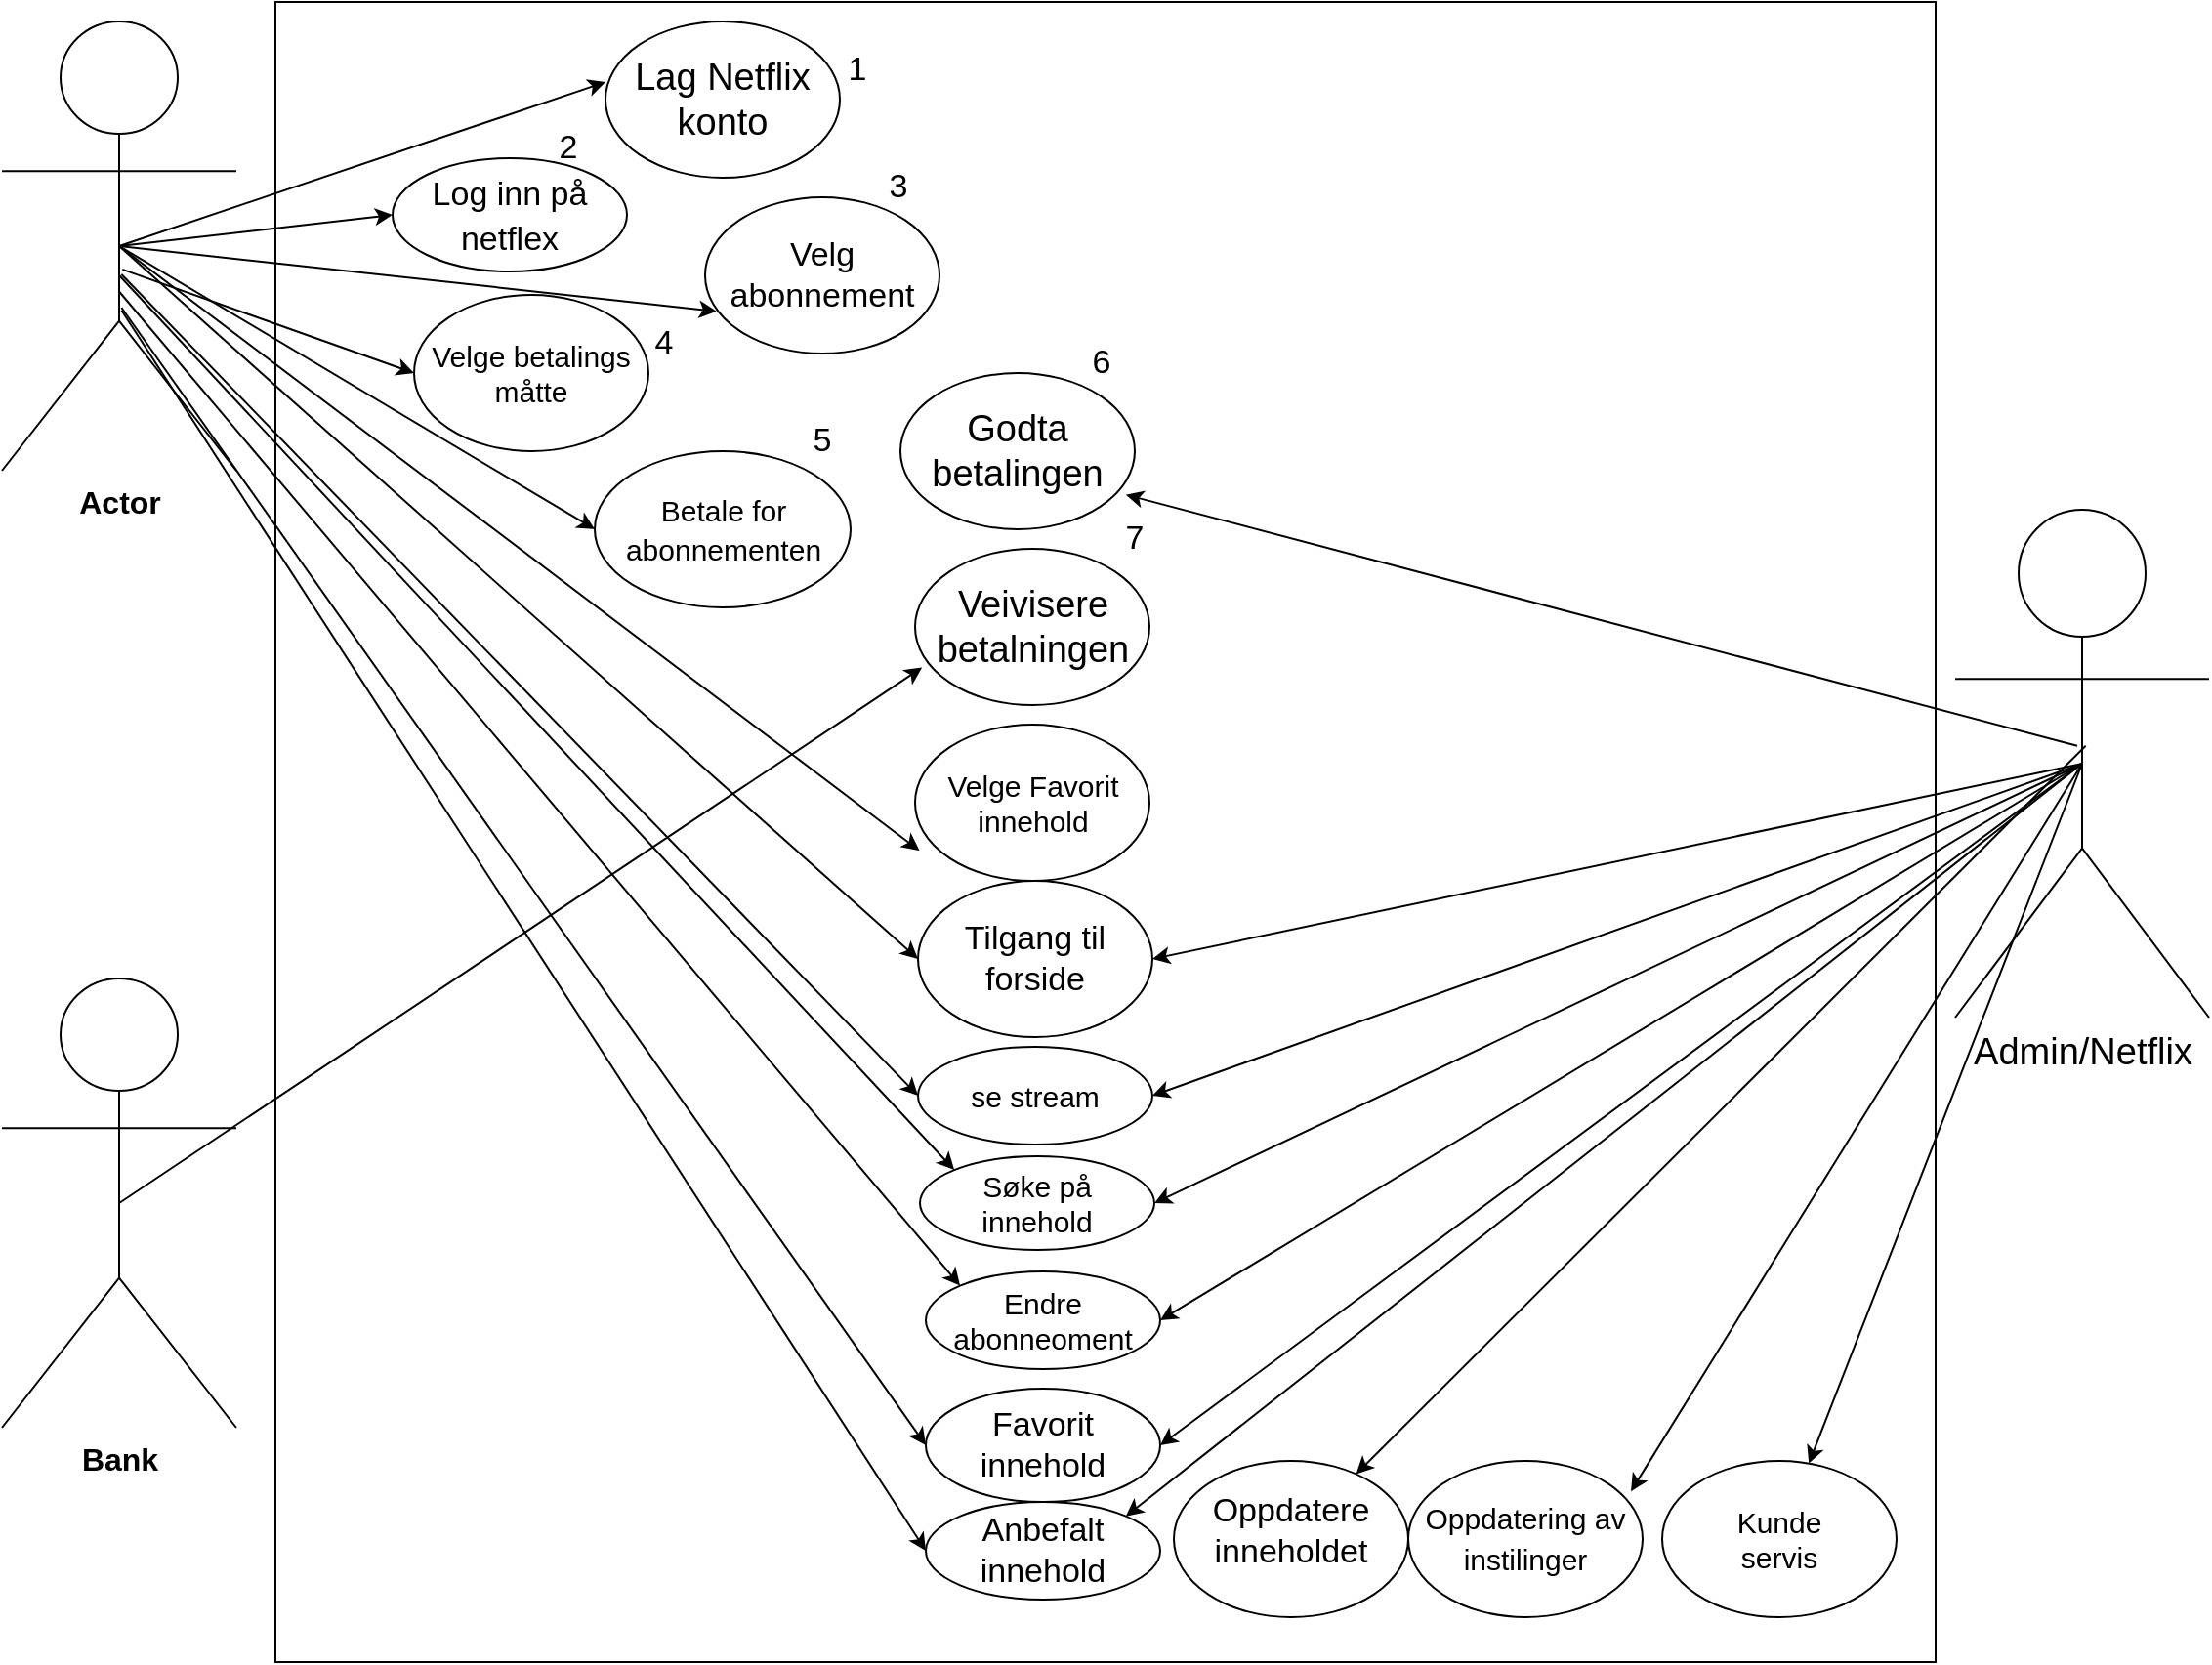 <mxfile version="20.3.3" type="device"><diagram id="sCDZNx_cikZYQR0f1GvH" name="Page-1"><mxGraphModel dx="1455" dy="945" grid="1" gridSize="10" guides="1" tooltips="1" connect="1" arrows="1" fold="1" page="1" pageScale="1" pageWidth="583" pageHeight="827" background="none" math="0" shadow="0"><root><mxCell id="0"/><mxCell id="1" parent="0"/><mxCell id="ne22eNrGOAbh-WKbMbKl-1" value="" style="whiteSpace=wrap;html=1;aspect=fixed;fontSize=15;" vertex="1" parent="1"><mxGeometry x="160" y="80" width="850" height="850" as="geometry"/></mxCell><mxCell id="ne22eNrGOAbh-WKbMbKl-4" value="Actor" style="shape=umlActor;verticalLabelPosition=bottom;verticalAlign=top;html=1;align=center;fontStyle=1;horizontal=1;fontSize=16;strokeColor=#000000;" vertex="1" parent="1"><mxGeometry x="20" y="90" width="120" height="230" as="geometry"/></mxCell><mxCell id="ne22eNrGOAbh-WKbMbKl-12" value="Admin/Netflix" style="shape=umlActor;verticalLabelPosition=bottom;verticalAlign=top;html=1;fontSize=19;" vertex="1" parent="1"><mxGeometry x="1020" y="340" width="130" height="260" as="geometry"/></mxCell><mxCell id="ne22eNrGOAbh-WKbMbKl-17" value="Bank&lt;br&gt;" style="shape=umlActor;verticalLabelPosition=bottom;verticalAlign=top;html=1;align=center;fontStyle=1;horizontal=1;fontSize=16;" vertex="1" parent="1"><mxGeometry x="20" y="580" width="120" height="230" as="geometry"/></mxCell><mxCell id="ne22eNrGOAbh-WKbMbKl-18" value="&lt;font style=&quot;font-size: 15px;&quot;&gt;Betale for&lt;br style=&quot;&quot;&gt;abonnementen&lt;/font&gt;" style="ellipse;whiteSpace=wrap;html=1;fontSize=16;" vertex="1" parent="1"><mxGeometry x="323.5" y="310" width="131" height="80" as="geometry"/></mxCell><mxCell id="ne22eNrGOAbh-WKbMbKl-24" value="Veivisere betalningen" style="ellipse;whiteSpace=wrap;html=1;fontSize=19;" vertex="1" parent="1"><mxGeometry x="487.5" y="360" width="120" height="80" as="geometry"/></mxCell><mxCell id="ne22eNrGOAbh-WKbMbKl-25" value="Lag Netflix konto" style="ellipse;whiteSpace=wrap;html=1;fontSize=19;" vertex="1" parent="1"><mxGeometry x="329" y="90" width="120" height="80" as="geometry"/></mxCell><mxCell id="ne22eNrGOAbh-WKbMbKl-26" value="Godta betalingen" style="ellipse;whiteSpace=wrap;html=1;fontSize=19;" vertex="1" parent="1"><mxGeometry x="480" y="270" width="120" height="80" as="geometry"/></mxCell><mxCell id="ne22eNrGOAbh-WKbMbKl-27" value="&lt;font style=&quot;font-size: 17px;&quot;&gt;Log inn på netflex&lt;/font&gt;" style="ellipse;whiteSpace=wrap;html=1;fontSize=19;" vertex="1" parent="1"><mxGeometry x="220" y="160" width="120" height="58" as="geometry"/></mxCell><mxCell id="ne22eNrGOAbh-WKbMbKl-46" value="Tilgang til forside" style="ellipse;whiteSpace=wrap;html=1;fontSize=17;" vertex="1" parent="1"><mxGeometry x="489" y="530" width="120" height="80" as="geometry"/></mxCell><mxCell id="ne22eNrGOAbh-WKbMbKl-51" value="se stream" style="ellipse;whiteSpace=wrap;html=1;strokeColor=#000000;fontSize=15;" vertex="1" parent="1"><mxGeometry x="489" y="615" width="120" height="50" as="geometry"/></mxCell><mxCell id="ne22eNrGOAbh-WKbMbKl-53" value="" style="ellipse;whiteSpace=wrap;html=1;strokeColor=#000000;fontSize=15;" vertex="1" parent="1"><mxGeometry x="490" y="671" width="120" height="48" as="geometry"/></mxCell><mxCell id="ne22eNrGOAbh-WKbMbKl-54" value="Søke på innehold" style="text;html=1;strokeColor=none;fillColor=none;align=center;verticalAlign=middle;whiteSpace=wrap;rounded=0;fontSize=15;" vertex="1" parent="1"><mxGeometry x="520" y="680" width="60" height="30" as="geometry"/></mxCell><mxCell id="ne22eNrGOAbh-WKbMbKl-55" value="Endre abonneoment" style="ellipse;whiteSpace=wrap;html=1;strokeColor=#000000;fontSize=15;" vertex="1" parent="1"><mxGeometry x="493" y="730" width="120" height="50" as="geometry"/></mxCell><mxCell id="ne22eNrGOAbh-WKbMbKl-59" value="" style="ellipse;whiteSpace=wrap;html=1;strokeColor=#000000;fontSize=17;" vertex="1" parent="1"><mxGeometry x="493" y="790" width="120" height="58" as="geometry"/></mxCell><mxCell id="ne22eNrGOAbh-WKbMbKl-60" value="" style="ellipse;whiteSpace=wrap;html=1;strokeColor=#000000;fontSize=17;" vertex="1" parent="1"><mxGeometry x="493" y="848" width="120" height="50" as="geometry"/></mxCell><mxCell id="ne22eNrGOAbh-WKbMbKl-61" value="Favorit innehold" style="text;html=1;strokeColor=none;fillColor=none;align=center;verticalAlign=middle;whiteSpace=wrap;rounded=0;fontSize=17;" vertex="1" parent="1"><mxGeometry x="523" y="804" width="60" height="30" as="geometry"/></mxCell><mxCell id="ne22eNrGOAbh-WKbMbKl-62" value="Anbefalt innehold" style="text;html=1;strokeColor=none;fillColor=none;align=center;verticalAlign=middle;whiteSpace=wrap;rounded=0;fontSize=17;" vertex="1" parent="1"><mxGeometry x="523" y="858" width="60" height="30" as="geometry"/></mxCell><mxCell id="ne22eNrGOAbh-WKbMbKl-63" value="" style="ellipse;whiteSpace=wrap;html=1;strokeColor=#000000;fontSize=17;" vertex="1" parent="1"><mxGeometry x="620" y="827" width="120" height="80" as="geometry"/></mxCell><mxCell id="ne22eNrGOAbh-WKbMbKl-64" value="Oppdatere inneholdet" style="text;html=1;strokeColor=none;fillColor=none;align=center;verticalAlign=middle;whiteSpace=wrap;rounded=0;fontSize=17;" vertex="1" parent="1"><mxGeometry x="650" y="848" width="60" height="30" as="geometry"/></mxCell><mxCell id="ne22eNrGOAbh-WKbMbKl-65" value="&lt;font style=&quot;font-size: 15px;&quot;&gt;Oppdatering av instilinger&lt;/font&gt;" style="ellipse;whiteSpace=wrap;html=1;strokeColor=#000000;fontSize=17;" vertex="1" parent="1"><mxGeometry x="740" y="827" width="120" height="80" as="geometry"/></mxCell><mxCell id="ne22eNrGOAbh-WKbMbKl-66" value="" style="ellipse;whiteSpace=wrap;html=1;strokeColor=#000000;fontSize=15;" vertex="1" parent="1"><mxGeometry x="870" y="827" width="120" height="80" as="geometry"/></mxCell><mxCell id="ne22eNrGOAbh-WKbMbKl-67" value="Kunde servis" style="text;html=1;strokeColor=none;fillColor=none;align=center;verticalAlign=middle;whiteSpace=wrap;rounded=0;fontSize=15;" vertex="1" parent="1"><mxGeometry x="900" y="852" width="60" height="30" as="geometry"/></mxCell><mxCell id="ne22eNrGOAbh-WKbMbKl-71" value="" style="endArrow=classic;html=1;rounded=0;fontSize=15;exitX=0.5;exitY=0.5;exitDx=0;exitDy=0;exitPerimeter=0;entryX=0;entryY=0.5;entryDx=0;entryDy=0;" edge="1" parent="1" source="ne22eNrGOAbh-WKbMbKl-4" target="ne22eNrGOAbh-WKbMbKl-18"><mxGeometry width="50" height="50" relative="1" as="geometry"><mxPoint x="570" y="520" as="sourcePoint"/><mxPoint x="620" y="470" as="targetPoint"/></mxGeometry></mxCell><mxCell id="ne22eNrGOAbh-WKbMbKl-72" value="" style="endArrow=classic;html=1;rounded=0;fontSize=15;exitX=0.514;exitY=0.465;exitDx=0;exitDy=0;exitPerimeter=0;" edge="1" parent="1" source="ne22eNrGOAbh-WKbMbKl-12" target="ne22eNrGOAbh-WKbMbKl-63"><mxGeometry width="50" height="50" relative="1" as="geometry"><mxPoint x="570" y="520" as="sourcePoint"/><mxPoint x="620" y="470" as="targetPoint"/></mxGeometry></mxCell><mxCell id="ne22eNrGOAbh-WKbMbKl-73" value="" style="endArrow=classic;html=1;rounded=0;fontSize=15;exitX=0.5;exitY=0.5;exitDx=0;exitDy=0;exitPerimeter=0;entryX=0.95;entryY=0.195;entryDx=0;entryDy=0;entryPerimeter=0;" edge="1" parent="1" source="ne22eNrGOAbh-WKbMbKl-12" target="ne22eNrGOAbh-WKbMbKl-65"><mxGeometry width="50" height="50" relative="1" as="geometry"><mxPoint x="570" y="520" as="sourcePoint"/><mxPoint x="620" y="470" as="targetPoint"/></mxGeometry></mxCell><mxCell id="ne22eNrGOAbh-WKbMbKl-74" value="" style="endArrow=classic;html=1;rounded=0;fontSize=15;exitX=0.5;exitY=0.5;exitDx=0;exitDy=0;exitPerimeter=0;" edge="1" parent="1" source="ne22eNrGOAbh-WKbMbKl-12" target="ne22eNrGOAbh-WKbMbKl-66"><mxGeometry width="50" height="50" relative="1" as="geometry"><mxPoint x="570" y="520" as="sourcePoint"/><mxPoint x="620" y="470" as="targetPoint"/></mxGeometry></mxCell><mxCell id="ne22eNrGOAbh-WKbMbKl-76" value="" style="endArrow=classic;html=1;rounded=0;fontSize=15;exitX=0.5;exitY=0.5;exitDx=0;exitDy=0;exitPerimeter=0;entryX=0;entryY=0.388;entryDx=0;entryDy=0;entryPerimeter=0;" edge="1" parent="1" source="ne22eNrGOAbh-WKbMbKl-4" target="ne22eNrGOAbh-WKbMbKl-25"><mxGeometry width="50" height="50" relative="1" as="geometry"><mxPoint x="570" y="520" as="sourcePoint"/><mxPoint x="620" y="470" as="targetPoint"/></mxGeometry></mxCell><mxCell id="ne22eNrGOAbh-WKbMbKl-77" value="" style="endArrow=classic;html=1;rounded=0;fontSize=15;exitX=0.481;exitY=0.465;exitDx=0;exitDy=0;exitPerimeter=0;entryX=0.962;entryY=0.779;entryDx=0;entryDy=0;entryPerimeter=0;" edge="1" parent="1" source="ne22eNrGOAbh-WKbMbKl-12" target="ne22eNrGOAbh-WKbMbKl-26"><mxGeometry width="50" height="50" relative="1" as="geometry"><mxPoint x="570" y="520" as="sourcePoint"/><mxPoint x="620" y="470" as="targetPoint"/></mxGeometry></mxCell><mxCell id="ne22eNrGOAbh-WKbMbKl-78" value="" style="endArrow=classic;html=1;rounded=0;fontSize=15;exitX=0.5;exitY=0.5;exitDx=0;exitDy=0;exitPerimeter=0;entryX=0.03;entryY=0.76;entryDx=0;entryDy=0;entryPerimeter=0;" edge="1" parent="1" source="ne22eNrGOAbh-WKbMbKl-17" target="ne22eNrGOAbh-WKbMbKl-24"><mxGeometry width="50" height="50" relative="1" as="geometry"><mxPoint x="570" y="520" as="sourcePoint"/><mxPoint x="620" y="470" as="targetPoint"/></mxGeometry></mxCell><mxCell id="ne22eNrGOAbh-WKbMbKl-80" value="" style="endArrow=classic;html=1;rounded=0;fontSize=15;exitX=0.5;exitY=0.5;exitDx=0;exitDy=0;exitPerimeter=0;entryX=0;entryY=0.5;entryDx=0;entryDy=0;" edge="1" parent="1" source="ne22eNrGOAbh-WKbMbKl-4" target="ne22eNrGOAbh-WKbMbKl-46"><mxGeometry width="50" height="50" relative="1" as="geometry"><mxPoint x="570" y="520" as="sourcePoint"/><mxPoint x="620" y="470" as="targetPoint"/></mxGeometry></mxCell><mxCell id="ne22eNrGOAbh-WKbMbKl-81" value="" style="endArrow=classic;html=1;rounded=0;fontSize=15;exitX=0.51;exitY=0.563;exitDx=0;exitDy=0;exitPerimeter=0;entryX=0;entryY=0.5;entryDx=0;entryDy=0;" edge="1" parent="1" source="ne22eNrGOAbh-WKbMbKl-4" target="ne22eNrGOAbh-WKbMbKl-51"><mxGeometry width="50" height="50" relative="1" as="geometry"><mxPoint x="570" y="520" as="sourcePoint"/><mxPoint x="620" y="470" as="targetPoint"/></mxGeometry></mxCell><mxCell id="ne22eNrGOAbh-WKbMbKl-82" value="" style="endArrow=classic;html=1;rounded=0;fontSize=15;exitX=0.498;exitY=0.6;exitDx=0;exitDy=0;exitPerimeter=0;entryX=0;entryY=0;entryDx=0;entryDy=0;" edge="1" parent="1" source="ne22eNrGOAbh-WKbMbKl-4" target="ne22eNrGOAbh-WKbMbKl-55"><mxGeometry width="50" height="50" relative="1" as="geometry"><mxPoint x="570" y="520" as="sourcePoint"/><mxPoint x="620" y="470" as="targetPoint"/></mxGeometry></mxCell><mxCell id="ne22eNrGOAbh-WKbMbKl-83" value="" style="endArrow=classic;html=1;rounded=0;fontSize=15;exitX=0.51;exitY=0.643;exitDx=0;exitDy=0;exitPerimeter=0;entryX=0;entryY=0.5;entryDx=0;entryDy=0;" edge="1" parent="1" source="ne22eNrGOAbh-WKbMbKl-4" target="ne22eNrGOAbh-WKbMbKl-60"><mxGeometry width="50" height="50" relative="1" as="geometry"><mxPoint x="570" y="520" as="sourcePoint"/><mxPoint x="620" y="470" as="targetPoint"/></mxGeometry></mxCell><mxCell id="ne22eNrGOAbh-WKbMbKl-84" value="" style="endArrow=classic;html=1;rounded=0;fontSize=15;exitX=0.51;exitY=0.637;exitDx=0;exitDy=0;exitPerimeter=0;entryX=0;entryY=0.5;entryDx=0;entryDy=0;" edge="1" parent="1" source="ne22eNrGOAbh-WKbMbKl-4" target="ne22eNrGOAbh-WKbMbKl-59"><mxGeometry width="50" height="50" relative="1" as="geometry"><mxPoint x="570" y="520" as="sourcePoint"/><mxPoint x="620" y="470" as="targetPoint"/></mxGeometry></mxCell><mxCell id="ne22eNrGOAbh-WKbMbKl-87" value="" style="endArrow=classic;html=1;rounded=0;fontSize=15;entryX=0;entryY=0;entryDx=0;entryDy=0;" edge="1" parent="1" target="ne22eNrGOAbh-WKbMbKl-53"><mxGeometry width="50" height="50" relative="1" as="geometry"><mxPoint x="80" y="220" as="sourcePoint"/><mxPoint x="620" y="500" as="targetPoint"/></mxGeometry></mxCell><mxCell id="ne22eNrGOAbh-WKbMbKl-89" value="" style="endArrow=classic;html=1;rounded=0;fontSize=15;exitX=0.5;exitY=0.5;exitDx=0;exitDy=0;exitPerimeter=0;entryX=0;entryY=0.5;entryDx=0;entryDy=0;" edge="1" parent="1" source="ne22eNrGOAbh-WKbMbKl-4" target="ne22eNrGOAbh-WKbMbKl-27"><mxGeometry width="50" height="50" relative="1" as="geometry"><mxPoint x="570" y="540" as="sourcePoint"/><mxPoint x="620" y="490" as="targetPoint"/></mxGeometry></mxCell><mxCell id="ne22eNrGOAbh-WKbMbKl-95" value="" style="endArrow=classic;html=1;rounded=0;fontSize=15;exitX=0.5;exitY=0.5;exitDx=0;exitDy=0;exitPerimeter=0;entryX=1;entryY=0.5;entryDx=0;entryDy=0;" edge="1" parent="1" source="ne22eNrGOAbh-WKbMbKl-12" target="ne22eNrGOAbh-WKbMbKl-46"><mxGeometry width="50" height="50" relative="1" as="geometry"><mxPoint x="660" y="590" as="sourcePoint"/><mxPoint x="710" y="540" as="targetPoint"/></mxGeometry></mxCell><mxCell id="ne22eNrGOAbh-WKbMbKl-96" value="" style="endArrow=classic;html=1;rounded=0;fontSize=15;exitX=0.5;exitY=0.5;exitDx=0;exitDy=0;exitPerimeter=0;entryX=1;entryY=0.5;entryDx=0;entryDy=0;" edge="1" parent="1" source="ne22eNrGOAbh-WKbMbKl-12" target="ne22eNrGOAbh-WKbMbKl-51"><mxGeometry width="50" height="50" relative="1" as="geometry"><mxPoint x="660" y="590" as="sourcePoint"/><mxPoint x="710" y="540" as="targetPoint"/></mxGeometry></mxCell><mxCell id="ne22eNrGOAbh-WKbMbKl-97" value="" style="endArrow=classic;html=1;rounded=0;fontSize=15;exitX=0.5;exitY=0.5;exitDx=0;exitDy=0;exitPerimeter=0;entryX=1;entryY=0.5;entryDx=0;entryDy=0;" edge="1" parent="1" source="ne22eNrGOAbh-WKbMbKl-12" target="ne22eNrGOAbh-WKbMbKl-53"><mxGeometry width="50" height="50" relative="1" as="geometry"><mxPoint x="660" y="590" as="sourcePoint"/><mxPoint x="710" y="540" as="targetPoint"/></mxGeometry></mxCell><mxCell id="ne22eNrGOAbh-WKbMbKl-98" value="" style="endArrow=classic;html=1;rounded=0;fontSize=15;exitX=0.5;exitY=0.5;exitDx=0;exitDy=0;exitPerimeter=0;entryX=1;entryY=0.5;entryDx=0;entryDy=0;" edge="1" parent="1" source="ne22eNrGOAbh-WKbMbKl-12" target="ne22eNrGOAbh-WKbMbKl-55"><mxGeometry width="50" height="50" relative="1" as="geometry"><mxPoint x="660" y="590" as="sourcePoint"/><mxPoint x="710" y="540" as="targetPoint"/></mxGeometry></mxCell><mxCell id="ne22eNrGOAbh-WKbMbKl-99" value="" style="endArrow=classic;html=1;rounded=0;fontSize=15;exitX=0.5;exitY=0.5;exitDx=0;exitDy=0;exitPerimeter=0;entryX=1;entryY=0.5;entryDx=0;entryDy=0;" edge="1" parent="1" source="ne22eNrGOAbh-WKbMbKl-12" target="ne22eNrGOAbh-WKbMbKl-59"><mxGeometry width="50" height="50" relative="1" as="geometry"><mxPoint x="660" y="590" as="sourcePoint"/><mxPoint x="710" y="540" as="targetPoint"/></mxGeometry></mxCell><mxCell id="ne22eNrGOAbh-WKbMbKl-100" value="" style="endArrow=classic;html=1;rounded=0;fontSize=15;exitX=0.5;exitY=0.5;exitDx=0;exitDy=0;exitPerimeter=0;entryX=1;entryY=0;entryDx=0;entryDy=0;" edge="1" parent="1" source="ne22eNrGOAbh-WKbMbKl-12" target="ne22eNrGOAbh-WKbMbKl-60"><mxGeometry width="50" height="50" relative="1" as="geometry"><mxPoint x="660" y="590" as="sourcePoint"/><mxPoint x="710" y="540" as="targetPoint"/></mxGeometry></mxCell><mxCell id="ne22eNrGOAbh-WKbMbKl-104" value="Velge betalings måtte" style="ellipse;whiteSpace=wrap;html=1;strokeColor=#000000;fontSize=15;" vertex="1" parent="1"><mxGeometry x="231" y="230" width="120" height="80" as="geometry"/></mxCell><mxCell id="ne22eNrGOAbh-WKbMbKl-106" value="" style="endArrow=classic;html=1;rounded=0;fontSize=15;exitX=0.514;exitY=0.552;exitDx=0;exitDy=0;exitPerimeter=0;entryX=0;entryY=0.5;entryDx=0;entryDy=0;" edge="1" parent="1" source="ne22eNrGOAbh-WKbMbKl-4" target="ne22eNrGOAbh-WKbMbKl-104"><mxGeometry width="50" height="50" relative="1" as="geometry"><mxPoint x="630" y="500" as="sourcePoint"/><mxPoint x="680" y="450" as="targetPoint"/></mxGeometry></mxCell><mxCell id="ne22eNrGOAbh-WKbMbKl-107" value="Velge Favorit innehold" style="ellipse;whiteSpace=wrap;html=1;strokeColor=#000000;fontSize=15;" vertex="1" parent="1"><mxGeometry x="487.5" y="450" width="120" height="80" as="geometry"/></mxCell><mxCell id="ne22eNrGOAbh-WKbMbKl-113" value="Velg abonnement" style="ellipse;whiteSpace=wrap;html=1;strokeColor=#000000;fontSize=17;" vertex="1" parent="1"><mxGeometry x="380" y="180" width="120" height="80" as="geometry"/></mxCell><mxCell id="ne22eNrGOAbh-WKbMbKl-114" value="" style="endArrow=classic;html=1;rounded=0;fontSize=17;exitX=0.5;exitY=0.5;exitDx=0;exitDy=0;exitPerimeter=0;entryX=0.049;entryY=0.73;entryDx=0;entryDy=0;entryPerimeter=0;" edge="1" parent="1" source="ne22eNrGOAbh-WKbMbKl-4" target="ne22eNrGOAbh-WKbMbKl-113"><mxGeometry width="50" height="50" relative="1" as="geometry"><mxPoint x="490" y="420" as="sourcePoint"/><mxPoint x="380" y="240" as="targetPoint"/></mxGeometry></mxCell><mxCell id="ne22eNrGOAbh-WKbMbKl-115" value="" style="endArrow=classic;html=1;rounded=0;fontSize=17;exitX=0.5;exitY=0.5;exitDx=0;exitDy=0;exitPerimeter=0;entryX=0.019;entryY=0.807;entryDx=0;entryDy=0;entryPerimeter=0;" edge="1" parent="1" source="ne22eNrGOAbh-WKbMbKl-4" target="ne22eNrGOAbh-WKbMbKl-107"><mxGeometry width="50" height="50" relative="1" as="geometry"><mxPoint x="490" y="500" as="sourcePoint"/><mxPoint x="540" y="450" as="targetPoint"/></mxGeometry></mxCell><mxCell id="ne22eNrGOAbh-WKbMbKl-116" value="1" style="text;html=1;strokeColor=none;fillColor=none;align=center;verticalAlign=middle;whiteSpace=wrap;rounded=0;fontSize=17;" vertex="1" parent="1"><mxGeometry x="427.5" y="100" width="60" height="30" as="geometry"/></mxCell><mxCell id="ne22eNrGOAbh-WKbMbKl-117" value="2" style="text;html=1;strokeColor=none;fillColor=none;align=center;verticalAlign=middle;whiteSpace=wrap;rounded=0;fontSize=17;" vertex="1" parent="1"><mxGeometry x="280" y="140" width="60" height="30" as="geometry"/></mxCell><mxCell id="ne22eNrGOAbh-WKbMbKl-118" value="3" style="text;html=1;strokeColor=none;fillColor=none;align=center;verticalAlign=middle;whiteSpace=wrap;rounded=0;fontSize=17;" vertex="1" parent="1"><mxGeometry x="449" y="160" width="60" height="30" as="geometry"/></mxCell><mxCell id="ne22eNrGOAbh-WKbMbKl-119" value="4" style="text;html=1;strokeColor=none;fillColor=none;align=center;verticalAlign=middle;whiteSpace=wrap;rounded=0;fontSize=17;" vertex="1" parent="1"><mxGeometry x="329" y="240" width="60" height="30" as="geometry"/></mxCell><mxCell id="ne22eNrGOAbh-WKbMbKl-120" value="5" style="text;html=1;strokeColor=none;fillColor=none;align=center;verticalAlign=middle;whiteSpace=wrap;rounded=0;fontSize=17;" vertex="1" parent="1"><mxGeometry x="410" y="290" width="60" height="30" as="geometry"/></mxCell><mxCell id="ne22eNrGOAbh-WKbMbKl-121" value="6" style="text;html=1;strokeColor=none;fillColor=none;align=center;verticalAlign=middle;whiteSpace=wrap;rounded=0;fontSize=17;" vertex="1" parent="1"><mxGeometry x="553" y="250" width="60" height="30" as="geometry"/></mxCell><mxCell id="ne22eNrGOAbh-WKbMbKl-122" value="7" style="text;html=1;strokeColor=none;fillColor=none;align=center;verticalAlign=middle;whiteSpace=wrap;rounded=0;fontSize=17;" vertex="1" parent="1"><mxGeometry x="570" y="340" width="60" height="30" as="geometry"/></mxCell></root></mxGraphModel></diagram></mxfile>